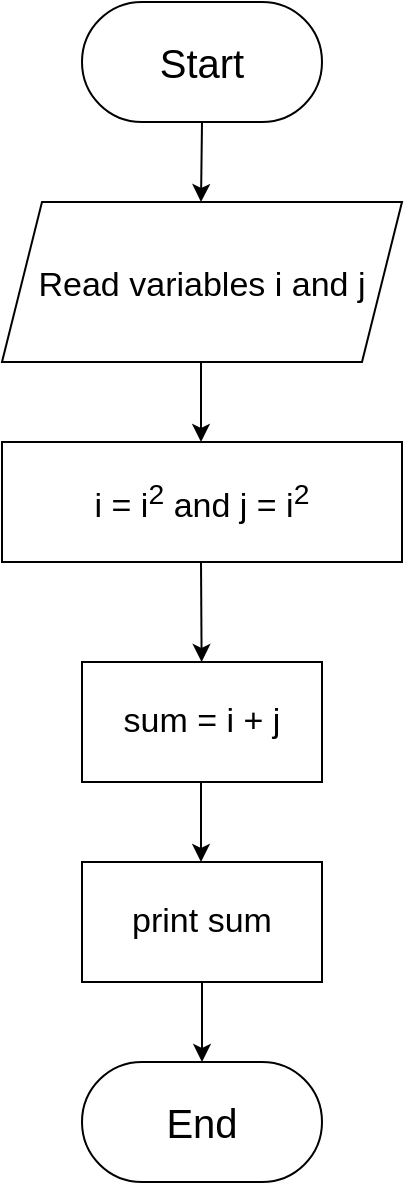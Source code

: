 <mxfile version="20.8.13" type="github">
  <diagram name="Page-1" id="wRnz-jHfgK5IGnU1zJ4V">
    <mxGraphModel dx="1434" dy="746" grid="1" gridSize="10" guides="1" tooltips="1" connect="1" arrows="1" fold="1" page="1" pageScale="1" pageWidth="850" pageHeight="1100" math="0" shadow="0">
      <root>
        <mxCell id="0" />
        <mxCell id="1" parent="0" />
        <mxCell id="bv2lth7Q65Tp9gxyl236-1" value="&lt;font style=&quot;font-size: 20px;&quot;&gt;Start&lt;/font&gt;" style="rounded=1;whiteSpace=wrap;html=1;arcSize=50;" vertex="1" parent="1">
          <mxGeometry x="330" y="110" width="120" height="60" as="geometry" />
        </mxCell>
        <mxCell id="bv2lth7Q65Tp9gxyl236-2" value="End" style="rounded=1;whiteSpace=wrap;html=1;arcSize=50;fontSize=20;" vertex="1" parent="1">
          <mxGeometry x="330" y="640" width="120" height="60" as="geometry" />
        </mxCell>
        <mxCell id="bv2lth7Q65Tp9gxyl236-3" value="&lt;font style=&quot;font-size: 17px;&quot;&gt;Read variables i and j&lt;/font&gt;" style="shape=parallelogram;perimeter=parallelogramPerimeter;whiteSpace=wrap;html=1;fixedSize=1;fontSize=20;" vertex="1" parent="1">
          <mxGeometry x="290" y="210" width="200" height="80" as="geometry" />
        </mxCell>
        <mxCell id="bv2lth7Q65Tp9gxyl236-4" value="" style="endArrow=classic;html=1;rounded=0;fontSize=17;" edge="1" parent="1">
          <mxGeometry width="50" height="50" relative="1" as="geometry">
            <mxPoint x="390" y="170" as="sourcePoint" />
            <mxPoint x="389.5" y="210" as="targetPoint" />
          </mxGeometry>
        </mxCell>
        <mxCell id="bv2lth7Q65Tp9gxyl236-7" value="" style="endArrow=classic;html=1;rounded=0;fontSize=17;" edge="1" parent="1">
          <mxGeometry width="50" height="50" relative="1" as="geometry">
            <mxPoint x="389.5" y="290" as="sourcePoint" />
            <mxPoint x="389.5" y="330" as="targetPoint" />
          </mxGeometry>
        </mxCell>
        <mxCell id="bv2lth7Q65Tp9gxyl236-8" value="i = i&lt;sup&gt;2&lt;/sup&gt; and j = i&lt;sup&gt;2&lt;/sup&gt;" style="rounded=0;whiteSpace=wrap;html=1;fontSize=17;" vertex="1" parent="1">
          <mxGeometry x="290" y="330" width="200" height="60" as="geometry" />
        </mxCell>
        <mxCell id="bv2lth7Q65Tp9gxyl236-9" value="" style="endArrow=classic;html=1;rounded=0;fontSize=17;" edge="1" parent="1" target="bv2lth7Q65Tp9gxyl236-10">
          <mxGeometry width="50" height="50" relative="1" as="geometry">
            <mxPoint x="389.5" y="390" as="sourcePoint" />
            <mxPoint x="390" y="440" as="targetPoint" />
          </mxGeometry>
        </mxCell>
        <mxCell id="bv2lth7Q65Tp9gxyl236-10" value="sum = i + j" style="rounded=0;whiteSpace=wrap;html=1;fontSize=17;" vertex="1" parent="1">
          <mxGeometry x="330" y="440" width="120" height="60" as="geometry" />
        </mxCell>
        <mxCell id="bv2lth7Q65Tp9gxyl236-11" value="print sum" style="rounded=0;whiteSpace=wrap;html=1;fontSize=17;" vertex="1" parent="1">
          <mxGeometry x="330" y="540" width="120" height="60" as="geometry" />
        </mxCell>
        <mxCell id="bv2lth7Q65Tp9gxyl236-12" value="" style="endArrow=classic;html=1;rounded=0;fontSize=17;" edge="1" parent="1">
          <mxGeometry width="50" height="50" relative="1" as="geometry">
            <mxPoint x="389.5" y="500" as="sourcePoint" />
            <mxPoint x="389.5" y="540" as="targetPoint" />
          </mxGeometry>
        </mxCell>
        <mxCell id="bv2lth7Q65Tp9gxyl236-13" value="" style="endArrow=classic;html=1;rounded=0;fontSize=17;exitX=0.5;exitY=1;exitDx=0;exitDy=0;" edge="1" parent="1" source="bv2lth7Q65Tp9gxyl236-11">
          <mxGeometry width="50" height="50" relative="1" as="geometry">
            <mxPoint x="389.5" y="610" as="sourcePoint" />
            <mxPoint x="390" y="640" as="targetPoint" />
          </mxGeometry>
        </mxCell>
      </root>
    </mxGraphModel>
  </diagram>
</mxfile>
